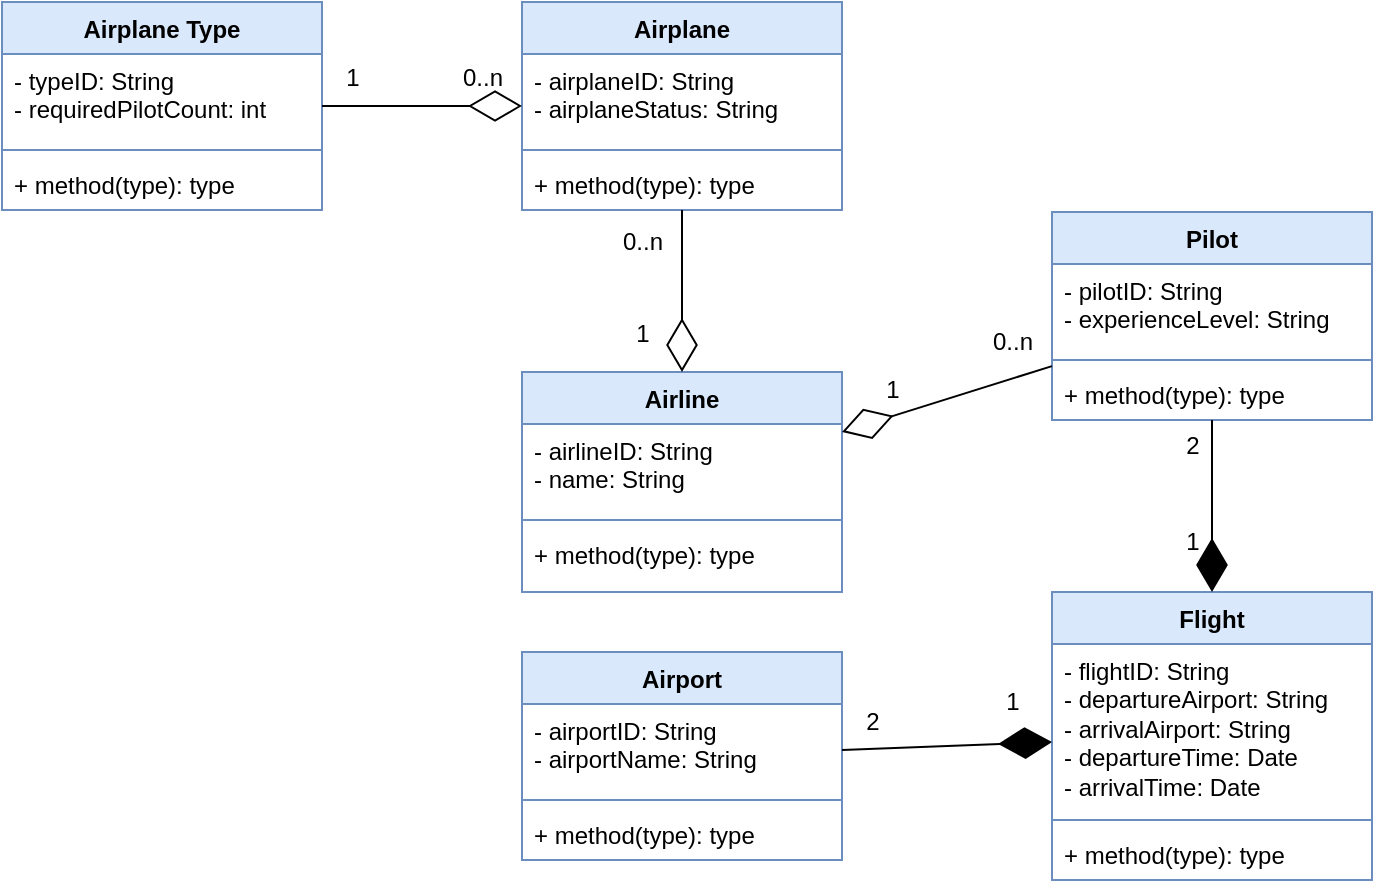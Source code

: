 <mxfile version="24.7.12">
  <diagram name="Page-1" id="sZMYGNQQDblgw7J8aJO_">
    <mxGraphModel dx="1434" dy="780" grid="1" gridSize="10" guides="1" tooltips="1" connect="1" arrows="1" fold="1" page="1" pageScale="1" pageWidth="827" pageHeight="1169" background="#ffffff" math="0" shadow="0">
      <root>
        <mxCell id="0" />
        <mxCell id="1" parent="0" />
        <mxCell id="NiWLjGC47FvoaXN8cGhg-1" value="Airline" style="swimlane;fontStyle=1;align=center;verticalAlign=top;childLayout=stackLayout;horizontal=1;startSize=26;horizontalStack=0;resizeParent=1;resizeParentMax=0;resizeLast=0;collapsible=1;marginBottom=0;whiteSpace=wrap;html=1;fillColor=#dae8fc;strokeColor=#6c8ebf;" vertex="1" parent="1">
          <mxGeometry x="320" y="232" width="160" height="110" as="geometry" />
        </mxCell>
        <mxCell id="NiWLjGC47FvoaXN8cGhg-2" value="- airlineID: String&lt;div&gt;- name: String&lt;/div&gt;" style="text;strokeColor=none;fillColor=none;align=left;verticalAlign=top;spacingLeft=4;spacingRight=4;overflow=hidden;rotatable=0;points=[[0,0.5],[1,0.5]];portConstraint=eastwest;whiteSpace=wrap;html=1;" vertex="1" parent="NiWLjGC47FvoaXN8cGhg-1">
          <mxGeometry y="26" width="160" height="44" as="geometry" />
        </mxCell>
        <mxCell id="NiWLjGC47FvoaXN8cGhg-3" value="" style="line;strokeWidth=1;fillColor=none;align=left;verticalAlign=middle;spacingTop=-1;spacingLeft=3;spacingRight=3;rotatable=0;labelPosition=right;points=[];portConstraint=eastwest;strokeColor=inherit;" vertex="1" parent="NiWLjGC47FvoaXN8cGhg-1">
          <mxGeometry y="70" width="160" height="8" as="geometry" />
        </mxCell>
        <mxCell id="NiWLjGC47FvoaXN8cGhg-4" value="+ method(type): type" style="text;strokeColor=none;fillColor=none;align=left;verticalAlign=top;spacingLeft=4;spacingRight=4;overflow=hidden;rotatable=0;points=[[0,0.5],[1,0.5]];portConstraint=eastwest;whiteSpace=wrap;html=1;" vertex="1" parent="NiWLjGC47FvoaXN8cGhg-1">
          <mxGeometry y="78" width="160" height="32" as="geometry" />
        </mxCell>
        <mxCell id="NiWLjGC47FvoaXN8cGhg-5" value="Airplane" style="swimlane;fontStyle=1;align=center;verticalAlign=top;childLayout=stackLayout;horizontal=1;startSize=26;horizontalStack=0;resizeParent=1;resizeParentMax=0;resizeLast=0;collapsible=1;marginBottom=0;whiteSpace=wrap;html=1;fillColor=#dae8fc;strokeColor=#6c8ebf;" vertex="1" parent="1">
          <mxGeometry x="320" y="47" width="160" height="104" as="geometry" />
        </mxCell>
        <mxCell id="NiWLjGC47FvoaXN8cGhg-6" value="- airplaneID: String&lt;div&gt;- airplaneStatus: String&lt;/div&gt;" style="text;strokeColor=none;fillColor=none;align=left;verticalAlign=top;spacingLeft=4;spacingRight=4;overflow=hidden;rotatable=0;points=[[0,0.5],[1,0.5]];portConstraint=eastwest;whiteSpace=wrap;html=1;" vertex="1" parent="NiWLjGC47FvoaXN8cGhg-5">
          <mxGeometry y="26" width="160" height="44" as="geometry" />
        </mxCell>
        <mxCell id="NiWLjGC47FvoaXN8cGhg-7" value="" style="line;strokeWidth=1;fillColor=none;align=left;verticalAlign=middle;spacingTop=-1;spacingLeft=3;spacingRight=3;rotatable=0;labelPosition=right;points=[];portConstraint=eastwest;strokeColor=inherit;" vertex="1" parent="NiWLjGC47FvoaXN8cGhg-5">
          <mxGeometry y="70" width="160" height="8" as="geometry" />
        </mxCell>
        <mxCell id="NiWLjGC47FvoaXN8cGhg-8" value="+ method(type): type" style="text;strokeColor=none;fillColor=none;align=left;verticalAlign=top;spacingLeft=4;spacingRight=4;overflow=hidden;rotatable=0;points=[[0,0.5],[1,0.5]];portConstraint=eastwest;whiteSpace=wrap;html=1;" vertex="1" parent="NiWLjGC47FvoaXN8cGhg-5">
          <mxGeometry y="78" width="160" height="26" as="geometry" />
        </mxCell>
        <mxCell id="NiWLjGC47FvoaXN8cGhg-10" value="Flight" style="swimlane;fontStyle=1;align=center;verticalAlign=top;childLayout=stackLayout;horizontal=1;startSize=26;horizontalStack=0;resizeParent=1;resizeParentMax=0;resizeLast=0;collapsible=1;marginBottom=0;whiteSpace=wrap;html=1;fillColor=#dae8fc;strokeColor=#6c8ebf;" vertex="1" parent="1">
          <mxGeometry x="585" y="342" width="160" height="144" as="geometry" />
        </mxCell>
        <mxCell id="NiWLjGC47FvoaXN8cGhg-11" value="- flightID: String&lt;div&gt;- departureAirport: String&lt;/div&gt;&lt;div&gt;- arrivalAirport: String&lt;/div&gt;&lt;div&gt;- departureTime: Date&lt;/div&gt;&lt;div&gt;- arrivalTime: Date&lt;/div&gt;" style="text;strokeColor=none;fillColor=none;align=left;verticalAlign=top;spacingLeft=4;spacingRight=4;overflow=hidden;rotatable=0;points=[[0,0.5],[1,0.5]];portConstraint=eastwest;whiteSpace=wrap;html=1;" vertex="1" parent="NiWLjGC47FvoaXN8cGhg-10">
          <mxGeometry y="26" width="160" height="84" as="geometry" />
        </mxCell>
        <mxCell id="NiWLjGC47FvoaXN8cGhg-12" value="" style="line;strokeWidth=1;fillColor=none;align=left;verticalAlign=middle;spacingTop=-1;spacingLeft=3;spacingRight=3;rotatable=0;labelPosition=right;points=[];portConstraint=eastwest;strokeColor=inherit;" vertex="1" parent="NiWLjGC47FvoaXN8cGhg-10">
          <mxGeometry y="110" width="160" height="8" as="geometry" />
        </mxCell>
        <mxCell id="NiWLjGC47FvoaXN8cGhg-13" value="+ method(type): type" style="text;strokeColor=none;fillColor=none;align=left;verticalAlign=top;spacingLeft=4;spacingRight=4;overflow=hidden;rotatable=0;points=[[0,0.5],[1,0.5]];portConstraint=eastwest;whiteSpace=wrap;html=1;" vertex="1" parent="NiWLjGC47FvoaXN8cGhg-10">
          <mxGeometry y="118" width="160" height="26" as="geometry" />
        </mxCell>
        <mxCell id="NiWLjGC47FvoaXN8cGhg-14" value="Pilot" style="swimlane;fontStyle=1;align=center;verticalAlign=top;childLayout=stackLayout;horizontal=1;startSize=26;horizontalStack=0;resizeParent=1;resizeParentMax=0;resizeLast=0;collapsible=1;marginBottom=0;whiteSpace=wrap;html=1;fillColor=#dae8fc;strokeColor=#6c8ebf;" vertex="1" parent="1">
          <mxGeometry x="585" y="152" width="160" height="104" as="geometry" />
        </mxCell>
        <mxCell id="NiWLjGC47FvoaXN8cGhg-15" value="- pilotID: String&lt;div&gt;- experienceLevel: String&lt;/div&gt;" style="text;strokeColor=none;fillColor=none;align=left;verticalAlign=top;spacingLeft=4;spacingRight=4;overflow=hidden;rotatable=0;points=[[0,0.5],[1,0.5]];portConstraint=eastwest;whiteSpace=wrap;html=1;" vertex="1" parent="NiWLjGC47FvoaXN8cGhg-14">
          <mxGeometry y="26" width="160" height="44" as="geometry" />
        </mxCell>
        <mxCell id="NiWLjGC47FvoaXN8cGhg-16" value="" style="line;strokeWidth=1;fillColor=none;align=left;verticalAlign=middle;spacingTop=-1;spacingLeft=3;spacingRight=3;rotatable=0;labelPosition=right;points=[];portConstraint=eastwest;strokeColor=inherit;" vertex="1" parent="NiWLjGC47FvoaXN8cGhg-14">
          <mxGeometry y="70" width="160" height="8" as="geometry" />
        </mxCell>
        <mxCell id="NiWLjGC47FvoaXN8cGhg-17" value="+ method(type): type" style="text;strokeColor=none;fillColor=none;align=left;verticalAlign=top;spacingLeft=4;spacingRight=4;overflow=hidden;rotatable=0;points=[[0,0.5],[1,0.5]];portConstraint=eastwest;whiteSpace=wrap;html=1;" vertex="1" parent="NiWLjGC47FvoaXN8cGhg-14">
          <mxGeometry y="78" width="160" height="26" as="geometry" />
        </mxCell>
        <mxCell id="NiWLjGC47FvoaXN8cGhg-18" value="Airport" style="swimlane;fontStyle=1;align=center;verticalAlign=top;childLayout=stackLayout;horizontal=1;startSize=26;horizontalStack=0;resizeParent=1;resizeParentMax=0;resizeLast=0;collapsible=1;marginBottom=0;whiteSpace=wrap;html=1;fillColor=#dae8fc;strokeColor=#6c8ebf;" vertex="1" parent="1">
          <mxGeometry x="320" y="372" width="160" height="104" as="geometry" />
        </mxCell>
        <mxCell id="NiWLjGC47FvoaXN8cGhg-19" value="- airportID: String&lt;div&gt;- airportName: String&lt;/div&gt;" style="text;strokeColor=none;fillColor=none;align=left;verticalAlign=top;spacingLeft=4;spacingRight=4;overflow=hidden;rotatable=0;points=[[0,0.5],[1,0.5]];portConstraint=eastwest;whiteSpace=wrap;html=1;" vertex="1" parent="NiWLjGC47FvoaXN8cGhg-18">
          <mxGeometry y="26" width="160" height="44" as="geometry" />
        </mxCell>
        <mxCell id="NiWLjGC47FvoaXN8cGhg-20" value="" style="line;strokeWidth=1;fillColor=none;align=left;verticalAlign=middle;spacingTop=-1;spacingLeft=3;spacingRight=3;rotatable=0;labelPosition=right;points=[];portConstraint=eastwest;strokeColor=inherit;" vertex="1" parent="NiWLjGC47FvoaXN8cGhg-18">
          <mxGeometry y="70" width="160" height="8" as="geometry" />
        </mxCell>
        <mxCell id="NiWLjGC47FvoaXN8cGhg-21" value="+ method(type): type" style="text;strokeColor=none;fillColor=none;align=left;verticalAlign=top;spacingLeft=4;spacingRight=4;overflow=hidden;rotatable=0;points=[[0,0.5],[1,0.5]];portConstraint=eastwest;whiteSpace=wrap;html=1;" vertex="1" parent="NiWLjGC47FvoaXN8cGhg-18">
          <mxGeometry y="78" width="160" height="26" as="geometry" />
        </mxCell>
        <mxCell id="NiWLjGC47FvoaXN8cGhg-22" value="Airplane Type" style="swimlane;fontStyle=1;align=center;verticalAlign=top;childLayout=stackLayout;horizontal=1;startSize=26;horizontalStack=0;resizeParent=1;resizeParentMax=0;resizeLast=0;collapsible=1;marginBottom=0;whiteSpace=wrap;html=1;fillColor=#dae8fc;strokeColor=#6c8ebf;" vertex="1" parent="1">
          <mxGeometry x="60" y="47" width="160" height="104" as="geometry" />
        </mxCell>
        <mxCell id="NiWLjGC47FvoaXN8cGhg-23" value="- typeID: String&lt;div&gt;- requiredPilotCount: int&lt;/div&gt;" style="text;strokeColor=none;fillColor=none;align=left;verticalAlign=top;spacingLeft=4;spacingRight=4;overflow=hidden;rotatable=0;points=[[0,0.5],[1,0.5]];portConstraint=eastwest;whiteSpace=wrap;html=1;" vertex="1" parent="NiWLjGC47FvoaXN8cGhg-22">
          <mxGeometry y="26" width="160" height="44" as="geometry" />
        </mxCell>
        <mxCell id="NiWLjGC47FvoaXN8cGhg-24" value="" style="line;strokeWidth=1;fillColor=none;align=left;verticalAlign=middle;spacingTop=-1;spacingLeft=3;spacingRight=3;rotatable=0;labelPosition=right;points=[];portConstraint=eastwest;strokeColor=inherit;" vertex="1" parent="NiWLjGC47FvoaXN8cGhg-22">
          <mxGeometry y="70" width="160" height="8" as="geometry" />
        </mxCell>
        <mxCell id="NiWLjGC47FvoaXN8cGhg-25" value="+ method(type): type" style="text;strokeColor=none;fillColor=none;align=left;verticalAlign=top;spacingLeft=4;spacingRight=4;overflow=hidden;rotatable=0;points=[[0,0.5],[1,0.5]];portConstraint=eastwest;whiteSpace=wrap;html=1;" vertex="1" parent="NiWLjGC47FvoaXN8cGhg-22">
          <mxGeometry y="78" width="160" height="26" as="geometry" />
        </mxCell>
        <mxCell id="NiWLjGC47FvoaXN8cGhg-32" value="" style="endArrow=diamondThin;endFill=1;endSize=24;html=1;rounded=0;horizontal=1;" edge="1" parent="1" source="NiWLjGC47FvoaXN8cGhg-14" target="NiWLjGC47FvoaXN8cGhg-10">
          <mxGeometry width="160" relative="1" as="geometry">
            <mxPoint x="490" y="292" as="sourcePoint" />
            <mxPoint x="490" y="372" as="targetPoint" />
            <Array as="points" />
          </mxGeometry>
        </mxCell>
        <mxCell id="NiWLjGC47FvoaXN8cGhg-35" value="1" style="text;html=1;align=center;verticalAlign=middle;resizable=0;points=[];autosize=1;strokeColor=none;fillColor=none;" vertex="1" parent="1">
          <mxGeometry x="640" y="302" width="30" height="30" as="geometry" />
        </mxCell>
        <mxCell id="NiWLjGC47FvoaXN8cGhg-36" value="2&lt;div&gt;&lt;br&gt;&lt;/div&gt;" style="text;html=1;align=center;verticalAlign=middle;resizable=0;points=[];autosize=1;strokeColor=none;fillColor=none;" vertex="1" parent="1">
          <mxGeometry x="640" y="256" width="30" height="40" as="geometry" />
        </mxCell>
        <mxCell id="NiWLjGC47FvoaXN8cGhg-37" value="1" style="text;html=1;align=center;verticalAlign=middle;resizable=0;points=[];autosize=1;strokeColor=none;fillColor=none;" vertex="1" parent="1">
          <mxGeometry x="365" y="198" width="30" height="30" as="geometry" />
        </mxCell>
        <mxCell id="NiWLjGC47FvoaXN8cGhg-38" value="0..n" style="text;html=1;align=center;verticalAlign=middle;resizable=0;points=[];autosize=1;strokeColor=none;fillColor=none;" vertex="1" parent="1">
          <mxGeometry x="360" y="152" width="40" height="30" as="geometry" />
        </mxCell>
        <mxCell id="NiWLjGC47FvoaXN8cGhg-39" value="" style="endArrow=diamondThin;endFill=1;endSize=24;html=1;rounded=0;" edge="1" parent="1" source="NiWLjGC47FvoaXN8cGhg-18" target="NiWLjGC47FvoaXN8cGhg-10">
          <mxGeometry width="160" relative="1" as="geometry">
            <mxPoint x="320" y="452" as="sourcePoint" />
            <mxPoint x="280" y="452" as="targetPoint" />
          </mxGeometry>
        </mxCell>
        <mxCell id="NiWLjGC47FvoaXN8cGhg-40" value="2" style="text;html=1;align=center;verticalAlign=middle;resizable=0;points=[];autosize=1;strokeColor=none;fillColor=none;" vertex="1" parent="1">
          <mxGeometry x="480" y="392" width="30" height="30" as="geometry" />
        </mxCell>
        <mxCell id="NiWLjGC47FvoaXN8cGhg-41" value="1" style="text;html=1;align=center;verticalAlign=middle;resizable=0;points=[];autosize=1;strokeColor=none;fillColor=none;" vertex="1" parent="1">
          <mxGeometry x="550" y="382" width="30" height="30" as="geometry" />
        </mxCell>
        <mxCell id="NiWLjGC47FvoaXN8cGhg-43" value="1" style="text;html=1;align=center;verticalAlign=middle;resizable=0;points=[];autosize=1;strokeColor=none;fillColor=none;" vertex="1" parent="1">
          <mxGeometry x="490" y="226" width="30" height="30" as="geometry" />
        </mxCell>
        <mxCell id="NiWLjGC47FvoaXN8cGhg-44" value="0..n" style="text;html=1;align=center;verticalAlign=middle;resizable=0;points=[];autosize=1;strokeColor=none;fillColor=none;" vertex="1" parent="1">
          <mxGeometry x="545" y="202" width="40" height="30" as="geometry" />
        </mxCell>
        <mxCell id="NiWLjGC47FvoaXN8cGhg-50" value="" style="endArrow=diamondThin;endFill=0;endSize=24;html=1;rounded=0;" edge="1" parent="1" source="NiWLjGC47FvoaXN8cGhg-22" target="NiWLjGC47FvoaXN8cGhg-5">
          <mxGeometry width="160" relative="1" as="geometry">
            <mxPoint x="240" y="100" as="sourcePoint" />
            <mxPoint x="260" y="360" as="targetPoint" />
          </mxGeometry>
        </mxCell>
        <mxCell id="NiWLjGC47FvoaXN8cGhg-51" value="0..n" style="text;html=1;align=center;verticalAlign=middle;resizable=0;points=[];autosize=1;strokeColor=none;fillColor=none;" vertex="1" parent="1">
          <mxGeometry x="280" y="70" width="40" height="30" as="geometry" />
        </mxCell>
        <mxCell id="NiWLjGC47FvoaXN8cGhg-52" value="1" style="text;html=1;align=center;verticalAlign=middle;resizable=0;points=[];autosize=1;strokeColor=none;fillColor=none;" vertex="1" parent="1">
          <mxGeometry x="220" y="70" width="30" height="30" as="geometry" />
        </mxCell>
        <mxCell id="NiWLjGC47FvoaXN8cGhg-53" value="" style="endArrow=diamondThin;endFill=0;endSize=24;html=1;rounded=0;" edge="1" parent="1" source="NiWLjGC47FvoaXN8cGhg-5" target="NiWLjGC47FvoaXN8cGhg-1">
          <mxGeometry width="160" relative="1" as="geometry">
            <mxPoint x="240" y="220" as="sourcePoint" />
            <mxPoint x="290" y="280" as="targetPoint" />
          </mxGeometry>
        </mxCell>
        <mxCell id="NiWLjGC47FvoaXN8cGhg-56" value="" style="endArrow=diamondThin;endFill=0;endSize=24;html=1;rounded=0;" edge="1" parent="1" source="NiWLjGC47FvoaXN8cGhg-14" target="NiWLjGC47FvoaXN8cGhg-1">
          <mxGeometry width="160" relative="1" as="geometry">
            <mxPoint x="600" y="290" as="sourcePoint" />
            <mxPoint x="500" y="290" as="targetPoint" />
          </mxGeometry>
        </mxCell>
      </root>
    </mxGraphModel>
  </diagram>
</mxfile>
